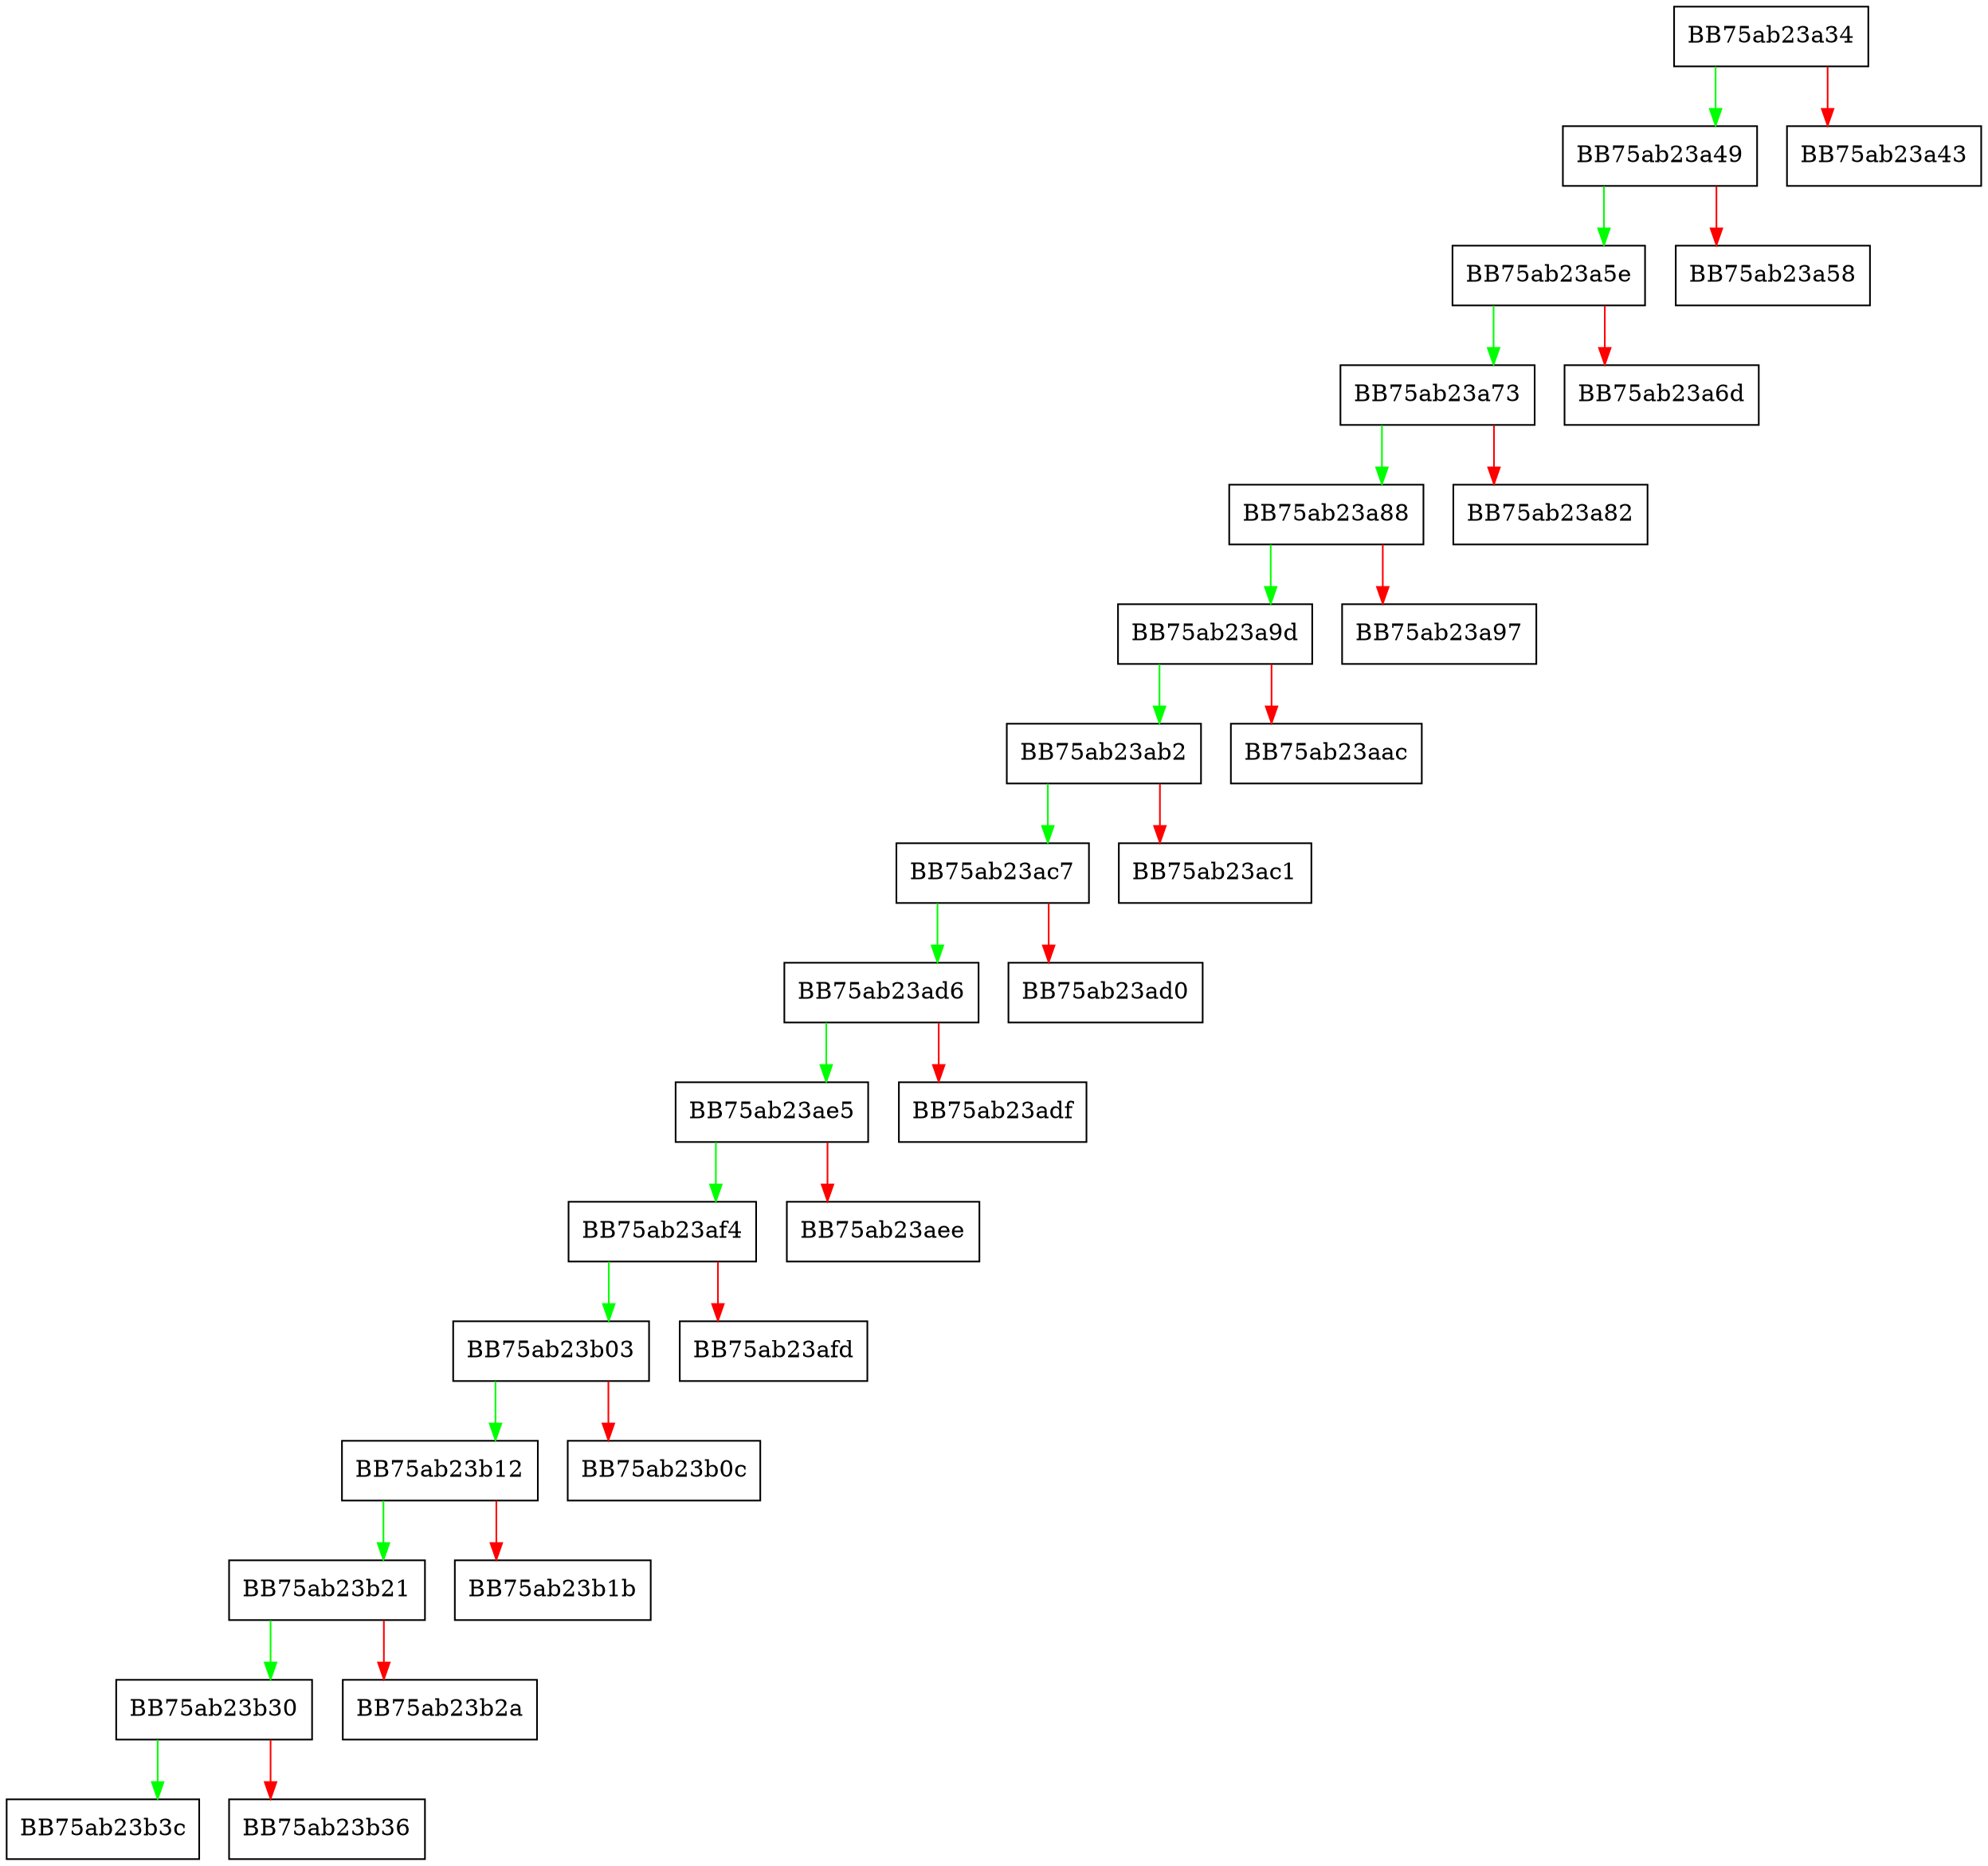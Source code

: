 digraph decimalLength17 {
  node [shape="box"];
  graph [splines=ortho];
  BB75ab23a34 -> BB75ab23a49 [color="green"];
  BB75ab23a34 -> BB75ab23a43 [color="red"];
  BB75ab23a49 -> BB75ab23a5e [color="green"];
  BB75ab23a49 -> BB75ab23a58 [color="red"];
  BB75ab23a5e -> BB75ab23a73 [color="green"];
  BB75ab23a5e -> BB75ab23a6d [color="red"];
  BB75ab23a73 -> BB75ab23a88 [color="green"];
  BB75ab23a73 -> BB75ab23a82 [color="red"];
  BB75ab23a88 -> BB75ab23a9d [color="green"];
  BB75ab23a88 -> BB75ab23a97 [color="red"];
  BB75ab23a9d -> BB75ab23ab2 [color="green"];
  BB75ab23a9d -> BB75ab23aac [color="red"];
  BB75ab23ab2 -> BB75ab23ac7 [color="green"];
  BB75ab23ab2 -> BB75ab23ac1 [color="red"];
  BB75ab23ac7 -> BB75ab23ad6 [color="green"];
  BB75ab23ac7 -> BB75ab23ad0 [color="red"];
  BB75ab23ad6 -> BB75ab23ae5 [color="green"];
  BB75ab23ad6 -> BB75ab23adf [color="red"];
  BB75ab23ae5 -> BB75ab23af4 [color="green"];
  BB75ab23ae5 -> BB75ab23aee [color="red"];
  BB75ab23af4 -> BB75ab23b03 [color="green"];
  BB75ab23af4 -> BB75ab23afd [color="red"];
  BB75ab23b03 -> BB75ab23b12 [color="green"];
  BB75ab23b03 -> BB75ab23b0c [color="red"];
  BB75ab23b12 -> BB75ab23b21 [color="green"];
  BB75ab23b12 -> BB75ab23b1b [color="red"];
  BB75ab23b21 -> BB75ab23b30 [color="green"];
  BB75ab23b21 -> BB75ab23b2a [color="red"];
  BB75ab23b30 -> BB75ab23b3c [color="green"];
  BB75ab23b30 -> BB75ab23b36 [color="red"];
}